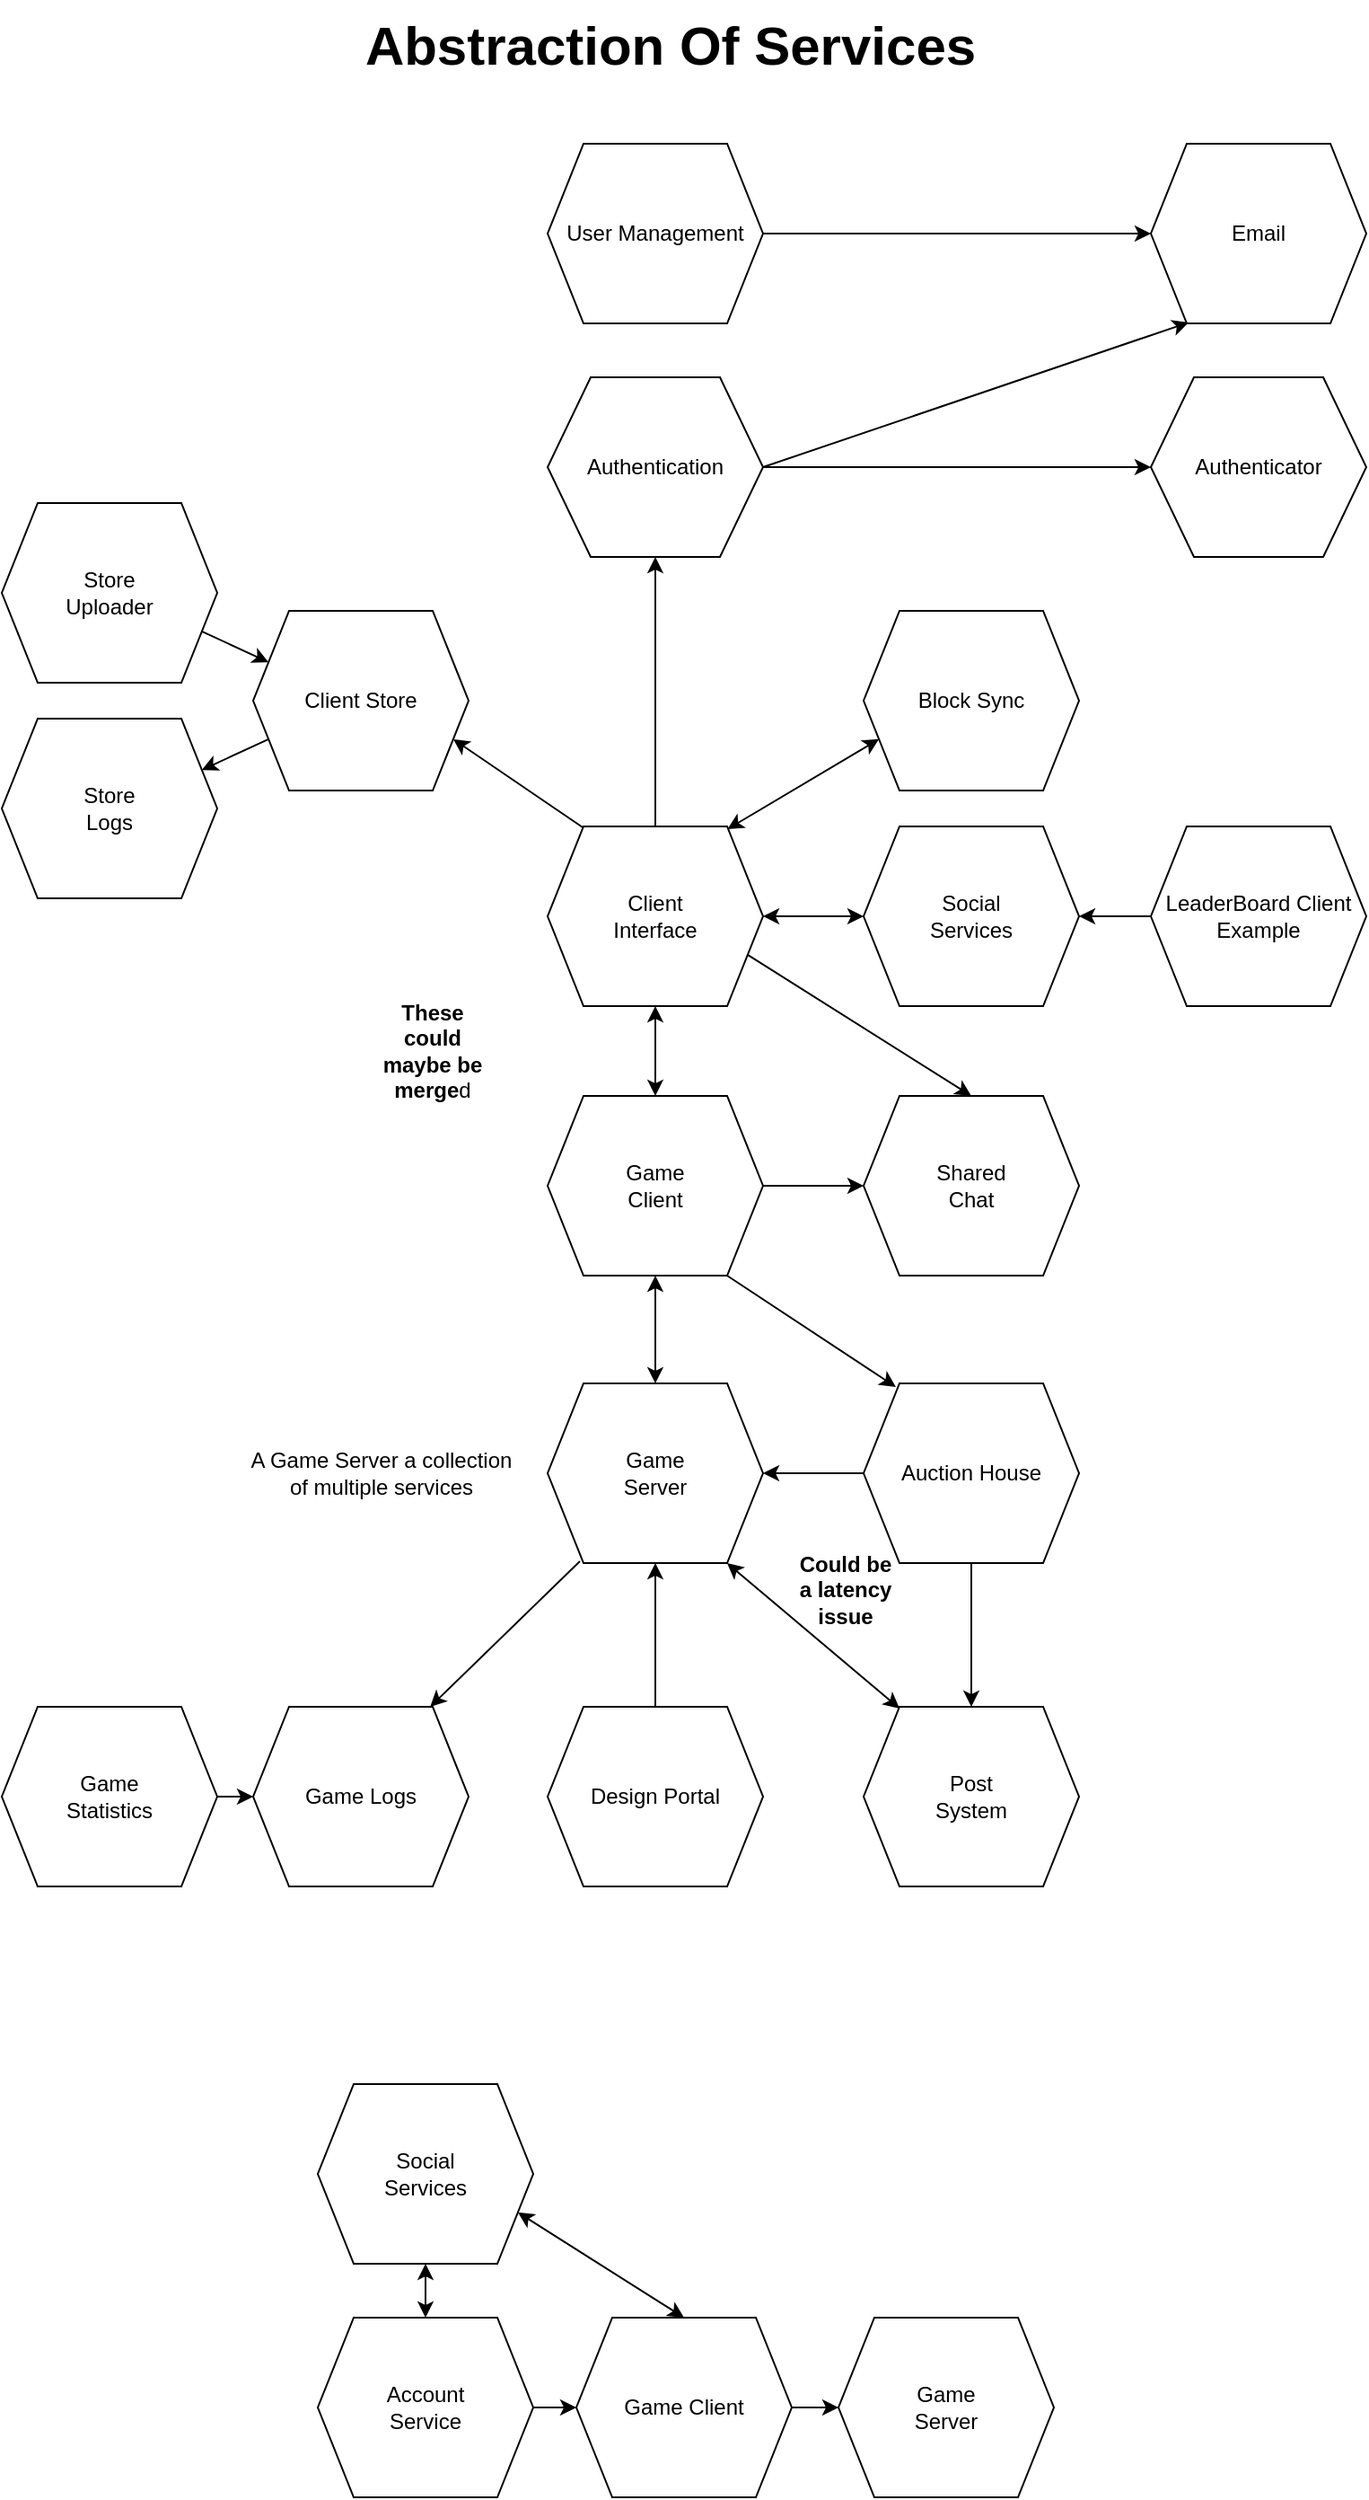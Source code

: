 <mxfile version="21.6.5" type="device">
  <diagram name="Page-1" id="ouslWT2YGiyZ6aAVi6Vt">
    <mxGraphModel dx="1434" dy="1844" grid="1" gridSize="10" guides="1" tooltips="1" connect="1" arrows="1" fold="1" page="1" pageScale="1" pageWidth="827" pageHeight="1169" math="0" shadow="0">
      <root>
        <mxCell id="0" />
        <mxCell id="1" parent="0" />
        <mxCell id="ovEI8VttrBKGOXBfAtOH-52" style="edgeStyle=orthogonalEdgeStyle;rounded=0;orthogonalLoop=1;jettySize=auto;html=1;exitX=1;exitY=0.5;exitDx=0;exitDy=0;entryX=0;entryY=0.5;entryDx=0;entryDy=0;" parent="1" source="vHYNXInpNzCDS2vVLXOG-13" target="ovEI8VttrBKGOXBfAtOH-43" edge="1">
          <mxGeometry relative="1" as="geometry" />
        </mxCell>
        <mxCell id="vHYNXInpNzCDS2vVLXOG-13" value="User Management" style="shape=hexagon;perimeter=hexagonPerimeter2;whiteSpace=wrap;html=1;fixedSize=1;" parent="1" vertex="1">
          <mxGeometry x="346" y="120" width="120" height="100" as="geometry" />
        </mxCell>
        <mxCell id="vHYNXInpNzCDS2vVLXOG-15" value="Design Portal" style="shape=hexagon;perimeter=hexagonPerimeter2;whiteSpace=wrap;html=1;fixedSize=1;" parent="1" vertex="1">
          <mxGeometry x="346" y="990" width="120" height="100" as="geometry" />
        </mxCell>
        <mxCell id="hUZUmu3hO7L59Wzbt8yE-85" value="" style="edgeStyle=orthogonalEdgeStyle;rounded=0;orthogonalLoop=1;jettySize=auto;html=1;" parent="1" source="vHYNXInpNzCDS2vVLXOG-24" target="hUZUmu3hO7L59Wzbt8yE-71" edge="1">
          <mxGeometry relative="1" as="geometry" />
        </mxCell>
        <mxCell id="ovEI8VttrBKGOXBfAtOH-35" style="rounded=0;orthogonalLoop=1;jettySize=auto;html=1;exitX=0;exitY=0.5;exitDx=0;exitDy=0;entryX=1;entryY=0.5;entryDx=0;entryDy=0;" parent="1" source="vHYNXInpNzCDS2vVLXOG-24" target="ovEI8VttrBKGOXBfAtOH-14" edge="1">
          <mxGeometry relative="1" as="geometry">
            <mxPoint x="472" y="860" as="targetPoint" />
          </mxGeometry>
        </mxCell>
        <mxCell id="vHYNXInpNzCDS2vVLXOG-24" value="Auction House" style="shape=hexagon;perimeter=hexagonPerimeter2;whiteSpace=wrap;html=1;fixedSize=1;" parent="1" vertex="1">
          <mxGeometry x="522" y="810" width="120" height="100" as="geometry" />
        </mxCell>
        <mxCell id="hUZUmu3hO7L59Wzbt8yE-1" value="Social &lt;br&gt;Services" style="shape=hexagon;perimeter=hexagonPerimeter2;whiteSpace=wrap;html=1;fixedSize=1;" parent="1" vertex="1">
          <mxGeometry x="522" y="500" width="120" height="100" as="geometry" />
        </mxCell>
        <mxCell id="hUZUmu3hO7L59Wzbt8yE-3" value="&lt;font style=&quot;font-size: 30px;&quot;&gt;&lt;b&gt;Abstraction Of Services&lt;/b&gt;&lt;/font&gt;" style="text;html=1;align=center;verticalAlign=middle;resizable=0;points=[];autosize=1;strokeColor=none;fillColor=none;" parent="1" vertex="1">
          <mxGeometry x="234" y="40" width="360" height="50" as="geometry" />
        </mxCell>
        <mxCell id="hUZUmu3hO7L59Wzbt8yE-27" style="rounded=0;orthogonalLoop=1;jettySize=auto;html=1;exitX=0.833;exitY=1;exitDx=0;exitDy=0;startArrow=classic;startFill=1;exitPerimeter=0;entryX=0.167;entryY=0.01;entryDx=0;entryDy=0;entryPerimeter=0;" parent="1" source="ovEI8VttrBKGOXBfAtOH-14" target="hUZUmu3hO7L59Wzbt8yE-71" edge="1">
          <mxGeometry relative="1" as="geometry">
            <mxPoint x="532" y="970" as="targetPoint" />
          </mxGeometry>
        </mxCell>
        <mxCell id="hUZUmu3hO7L59Wzbt8yE-52" style="rounded=0;orthogonalLoop=1;jettySize=auto;html=1;entryX=0.5;entryY=1;entryDx=0;entryDy=0;exitX=0.5;exitY=0;exitDx=0;exitDy=0;" parent="1" source="vHYNXInpNzCDS2vVLXOG-15" target="ovEI8VttrBKGOXBfAtOH-14" edge="1">
          <mxGeometry relative="1" as="geometry">
            <mxPoint x="382" y="960" as="sourcePoint" />
          </mxGeometry>
        </mxCell>
        <mxCell id="hUZUmu3hO7L59Wzbt8yE-73" style="rounded=0;orthogonalLoop=1;jettySize=auto;html=1;exitX=0.833;exitY=1;exitDx=0;exitDy=0;startArrow=none;startFill=0;exitPerimeter=0;entryX=0.15;entryY=0.02;entryDx=0;entryDy=0;entryPerimeter=0;" parent="1" source="hUZUmu3hO7L59Wzbt8yE-16" target="vHYNXInpNzCDS2vVLXOG-24" edge="1">
          <mxGeometry relative="1" as="geometry">
            <mxPoint x="542" y="850" as="targetPoint" />
          </mxGeometry>
        </mxCell>
        <mxCell id="ovEI8VttrBKGOXBfAtOH-15" style="rounded=0;orthogonalLoop=1;jettySize=auto;html=1;exitX=0.5;exitY=1;exitDx=0;exitDy=0;entryX=0.5;entryY=0;entryDx=0;entryDy=0;startArrow=classic;startFill=1;" parent="1" source="hUZUmu3hO7L59Wzbt8yE-16" target="ovEI8VttrBKGOXBfAtOH-14" edge="1">
          <mxGeometry relative="1" as="geometry" />
        </mxCell>
        <mxCell id="ovEI8VttrBKGOXBfAtOH-59" style="edgeStyle=orthogonalEdgeStyle;rounded=0;orthogonalLoop=1;jettySize=auto;html=1;exitX=1;exitY=0.5;exitDx=0;exitDy=0;entryX=0;entryY=0.5;entryDx=0;entryDy=0;" parent="1" source="hUZUmu3hO7L59Wzbt8yE-16" target="ovEI8VttrBKGOXBfAtOH-20" edge="1">
          <mxGeometry relative="1" as="geometry" />
        </mxCell>
        <mxCell id="hUZUmu3hO7L59Wzbt8yE-16" value="Game&lt;br&gt;Client" style="shape=hexagon;perimeter=hexagonPerimeter2;whiteSpace=wrap;html=1;fixedSize=1;" parent="1" vertex="1">
          <mxGeometry x="346" y="650" width="120" height="100" as="geometry" />
        </mxCell>
        <mxCell id="hUZUmu3hO7L59Wzbt8yE-51" style="rounded=0;orthogonalLoop=1;jettySize=auto;html=1;exitX=0;exitY=0.5;exitDx=0;exitDy=0;entryX=1;entryY=0.5;entryDx=0;entryDy=0;" parent="1" source="hUZUmu3hO7L59Wzbt8yE-21" target="hUZUmu3hO7L59Wzbt8yE-1" edge="1">
          <mxGeometry relative="1" as="geometry">
            <mxPoint x="652" y="600" as="targetPoint" />
          </mxGeometry>
        </mxCell>
        <mxCell id="hUZUmu3hO7L59Wzbt8yE-21" value="LeaderBoard Client&lt;br&gt;Example" style="shape=hexagon;perimeter=hexagonPerimeter2;whiteSpace=wrap;html=1;fixedSize=1;" parent="1" vertex="1">
          <mxGeometry x="682" y="500" width="120" height="100" as="geometry" />
        </mxCell>
        <mxCell id="hUZUmu3hO7L59Wzbt8yE-64" style="edgeStyle=orthogonalEdgeStyle;rounded=0;orthogonalLoop=1;jettySize=auto;html=1;exitX=0.5;exitY=1;exitDx=0;exitDy=0;startArrow=classic;startFill=1;" parent="1" source="hUZUmu3hO7L59Wzbt8yE-30" target="hUZUmu3hO7L59Wzbt8yE-16" edge="1">
          <mxGeometry relative="1" as="geometry" />
        </mxCell>
        <mxCell id="hUZUmu3hO7L59Wzbt8yE-84" style="rounded=0;orthogonalLoop=1;jettySize=auto;html=1;exitX=0.175;exitY=0.015;exitDx=0;exitDy=0;exitPerimeter=0;entryX=1;entryY=0.75;entryDx=0;entryDy=0;" parent="1" source="hUZUmu3hO7L59Wzbt8yE-30" target="hUZUmu3hO7L59Wzbt8yE-83" edge="1">
          <mxGeometry relative="1" as="geometry">
            <mxPoint x="312" y="460" as="targetPoint" />
          </mxGeometry>
        </mxCell>
        <mxCell id="hUZUmu3hO7L59Wzbt8yE-92" style="rounded=0;orthogonalLoop=1;jettySize=auto;html=1;exitX=0.835;exitY=0.015;exitDx=0;exitDy=0;entryX=0;entryY=0.75;entryDx=0;entryDy=0;startArrow=classic;startFill=1;exitPerimeter=0;" parent="1" source="hUZUmu3hO7L59Wzbt8yE-30" target="hUZUmu3hO7L59Wzbt8yE-91" edge="1">
          <mxGeometry relative="1" as="geometry" />
        </mxCell>
        <mxCell id="ovEI8VttrBKGOXBfAtOH-16" style="edgeStyle=orthogonalEdgeStyle;rounded=0;orthogonalLoop=1;jettySize=auto;html=1;exitX=1;exitY=0.5;exitDx=0;exitDy=0;entryX=0;entryY=0.5;entryDx=0;entryDy=0;startArrow=classic;startFill=1;" parent="1" source="hUZUmu3hO7L59Wzbt8yE-30" target="hUZUmu3hO7L59Wzbt8yE-1" edge="1">
          <mxGeometry relative="1" as="geometry" />
        </mxCell>
        <mxCell id="ovEI8VttrBKGOXBfAtOH-55" style="edgeStyle=orthogonalEdgeStyle;rounded=0;orthogonalLoop=1;jettySize=auto;html=1;exitX=0.5;exitY=0;exitDx=0;exitDy=0;entryX=0.5;entryY=1;entryDx=0;entryDy=0;" parent="1" source="hUZUmu3hO7L59Wzbt8yE-30" target="ovEI8VttrBKGOXBfAtOH-46" edge="1">
          <mxGeometry relative="1" as="geometry" />
        </mxCell>
        <mxCell id="ovEI8VttrBKGOXBfAtOH-61" style="rounded=0;orthogonalLoop=1;jettySize=auto;html=1;exitX=1;exitY=0.75;exitDx=0;exitDy=0;entryX=0.5;entryY=0;entryDx=0;entryDy=0;" parent="1" source="hUZUmu3hO7L59Wzbt8yE-30" target="ovEI8VttrBKGOXBfAtOH-20" edge="1">
          <mxGeometry relative="1" as="geometry" />
        </mxCell>
        <mxCell id="hUZUmu3hO7L59Wzbt8yE-30" value="Client&lt;br&gt;Interface" style="shape=hexagon;perimeter=hexagonPerimeter2;whiteSpace=wrap;html=1;fixedSize=1;" parent="1" vertex="1">
          <mxGeometry x="346" y="500" width="120" height="100" as="geometry" />
        </mxCell>
        <mxCell id="hUZUmu3hO7L59Wzbt8yE-71" value="Post &lt;br&gt;System" style="shape=hexagon;perimeter=hexagonPerimeter2;whiteSpace=wrap;html=1;fixedSize=1;" parent="1" vertex="1">
          <mxGeometry x="522" y="990" width="120" height="100" as="geometry" />
        </mxCell>
        <mxCell id="ovEI8VttrBKGOXBfAtOH-28" style="rounded=0;orthogonalLoop=1;jettySize=auto;html=1;exitX=0;exitY=0.75;exitDx=0;exitDy=0;entryX=1;entryY=0.25;entryDx=0;entryDy=0;" parent="1" source="hUZUmu3hO7L59Wzbt8yE-83" target="ovEI8VttrBKGOXBfAtOH-26" edge="1">
          <mxGeometry relative="1" as="geometry" />
        </mxCell>
        <mxCell id="hUZUmu3hO7L59Wzbt8yE-83" value="Client Store" style="shape=hexagon;perimeter=hexagonPerimeter2;whiteSpace=wrap;html=1;fixedSize=1;" parent="1" vertex="1">
          <mxGeometry x="182" y="380" width="120" height="100" as="geometry" />
        </mxCell>
        <mxCell id="hUZUmu3hO7L59Wzbt8yE-91" value="Block Sync" style="shape=hexagon;perimeter=hexagonPerimeter2;whiteSpace=wrap;html=1;fixedSize=1;" parent="1" vertex="1">
          <mxGeometry x="522" y="380" width="120" height="100" as="geometry" />
        </mxCell>
        <mxCell id="hUZUmu3hO7L59Wzbt8yE-95" style="rounded=0;orthogonalLoop=1;jettySize=auto;html=1;exitX=1;exitY=0.75;exitDx=0;exitDy=0;entryX=0;entryY=0.25;entryDx=0;entryDy=0;" parent="1" source="hUZUmu3hO7L59Wzbt8yE-93" target="hUZUmu3hO7L59Wzbt8yE-83" edge="1">
          <mxGeometry relative="1" as="geometry" />
        </mxCell>
        <mxCell id="hUZUmu3hO7L59Wzbt8yE-93" value="Store &lt;br&gt;Uploader" style="shape=hexagon;perimeter=hexagonPerimeter2;whiteSpace=wrap;html=1;fixedSize=1;" parent="1" vertex="1">
          <mxGeometry x="42" y="320" width="120" height="100" as="geometry" />
        </mxCell>
        <mxCell id="ovEI8VttrBKGOXBfAtOH-25" style="rounded=0;orthogonalLoop=1;jettySize=auto;html=1;exitX=0.15;exitY=0.99;exitDx=0;exitDy=0;entryX=0.822;entryY=0;entryDx=0;entryDy=0;entryPerimeter=0;exitPerimeter=0;" parent="1" source="ovEI8VttrBKGOXBfAtOH-14" target="ovEI8VttrBKGOXBfAtOH-2" edge="1">
          <mxGeometry relative="1" as="geometry">
            <mxPoint x="342" y="780" as="sourcePoint" />
            <mxPoint x="282" y="870" as="targetPoint" />
          </mxGeometry>
        </mxCell>
        <mxCell id="ovEI8VttrBKGOXBfAtOH-2" value="Game&amp;nbsp;Logs" style="shape=hexagon;perimeter=hexagonPerimeter2;whiteSpace=wrap;html=1;fixedSize=1;" parent="1" vertex="1">
          <mxGeometry x="182" y="990" width="120" height="100" as="geometry" />
        </mxCell>
        <mxCell id="ovEI8VttrBKGOXBfAtOH-9" style="edgeStyle=orthogonalEdgeStyle;rounded=0;orthogonalLoop=1;jettySize=auto;html=1;exitX=1;exitY=0.5;exitDx=0;exitDy=0;entryX=0;entryY=0.5;entryDx=0;entryDy=0;" parent="1" source="ovEI8VttrBKGOXBfAtOH-6" target="ovEI8VttrBKGOXBfAtOH-7" edge="1">
          <mxGeometry relative="1" as="geometry" />
        </mxCell>
        <mxCell id="ovEI8VttrBKGOXBfAtOH-6" value="Account&lt;br&gt;Service" style="shape=hexagon;perimeter=hexagonPerimeter2;whiteSpace=wrap;html=1;fixedSize=1;" parent="1" vertex="1">
          <mxGeometry x="218" y="1330" width="120" height="100" as="geometry" />
        </mxCell>
        <mxCell id="ovEI8VttrBKGOXBfAtOH-10" style="edgeStyle=orthogonalEdgeStyle;rounded=0;orthogonalLoop=1;jettySize=auto;html=1;exitX=1;exitY=0.5;exitDx=0;exitDy=0;entryX=0;entryY=0.5;entryDx=0;entryDy=0;" parent="1" source="ovEI8VttrBKGOXBfAtOH-7" target="ovEI8VttrBKGOXBfAtOH-8" edge="1">
          <mxGeometry relative="1" as="geometry" />
        </mxCell>
        <mxCell id="ovEI8VttrBKGOXBfAtOH-7" value="Game Client" style="shape=hexagon;perimeter=hexagonPerimeter2;whiteSpace=wrap;html=1;fixedSize=1;" parent="1" vertex="1">
          <mxGeometry x="362" y="1330" width="120" height="100" as="geometry" />
        </mxCell>
        <mxCell id="ovEI8VttrBKGOXBfAtOH-8" value="Game&lt;br&gt;Server" style="shape=hexagon;perimeter=hexagonPerimeter2;whiteSpace=wrap;html=1;fixedSize=1;" parent="1" vertex="1">
          <mxGeometry x="508" y="1330" width="120" height="100" as="geometry" />
        </mxCell>
        <mxCell id="ovEI8VttrBKGOXBfAtOH-12" style="edgeStyle=orthogonalEdgeStyle;rounded=0;orthogonalLoop=1;jettySize=auto;html=1;exitX=0.5;exitY=1;exitDx=0;exitDy=0;entryX=0.5;entryY=0;entryDx=0;entryDy=0;startArrow=classic;startFill=1;" parent="1" source="ovEI8VttrBKGOXBfAtOH-11" target="ovEI8VttrBKGOXBfAtOH-6" edge="1">
          <mxGeometry relative="1" as="geometry" />
        </mxCell>
        <mxCell id="ovEI8VttrBKGOXBfAtOH-13" style="rounded=0;orthogonalLoop=1;jettySize=auto;html=1;exitX=1;exitY=0.75;exitDx=0;exitDy=0;entryX=0.5;entryY=0;entryDx=0;entryDy=0;startArrow=classic;startFill=1;" parent="1" source="ovEI8VttrBKGOXBfAtOH-11" target="ovEI8VttrBKGOXBfAtOH-7" edge="1">
          <mxGeometry relative="1" as="geometry" />
        </mxCell>
        <mxCell id="ovEI8VttrBKGOXBfAtOH-11" value="Social&lt;br&gt;Services" style="shape=hexagon;perimeter=hexagonPerimeter2;whiteSpace=wrap;html=1;fixedSize=1;" parent="1" vertex="1">
          <mxGeometry x="218" y="1200" width="120" height="100" as="geometry" />
        </mxCell>
        <mxCell id="ovEI8VttrBKGOXBfAtOH-14" value="Game&lt;br&gt;Server" style="shape=hexagon;perimeter=hexagonPerimeter2;whiteSpace=wrap;html=1;fixedSize=1;" parent="1" vertex="1">
          <mxGeometry x="346" y="810" width="120" height="100" as="geometry" />
        </mxCell>
        <mxCell id="ovEI8VttrBKGOXBfAtOH-19" style="edgeStyle=orthogonalEdgeStyle;rounded=0;orthogonalLoop=1;jettySize=auto;html=1;exitX=1;exitY=0.5;exitDx=0;exitDy=0;entryX=0;entryY=0.5;entryDx=0;entryDy=0;" parent="1" source="ovEI8VttrBKGOXBfAtOH-17" target="ovEI8VttrBKGOXBfAtOH-2" edge="1">
          <mxGeometry relative="1" as="geometry" />
        </mxCell>
        <mxCell id="ovEI8VttrBKGOXBfAtOH-17" value="Game&lt;br&gt;Statistics" style="shape=hexagon;perimeter=hexagonPerimeter2;whiteSpace=wrap;html=1;fixedSize=1;" parent="1" vertex="1">
          <mxGeometry x="42" y="990" width="120" height="100" as="geometry" />
        </mxCell>
        <mxCell id="ovEI8VttrBKGOXBfAtOH-20" value="Shared&lt;br&gt;Chat" style="shape=hexagon;perimeter=hexagonPerimeter2;whiteSpace=wrap;html=1;fixedSize=1;" parent="1" vertex="1">
          <mxGeometry x="522" y="650" width="120" height="100" as="geometry" />
        </mxCell>
        <mxCell id="ovEI8VttrBKGOXBfAtOH-26" value="Store&lt;br&gt;Logs" style="shape=hexagon;perimeter=hexagonPerimeter2;whiteSpace=wrap;html=1;fixedSize=1;" parent="1" vertex="1">
          <mxGeometry x="42" y="440" width="120" height="100" as="geometry" />
        </mxCell>
        <mxCell id="ovEI8VttrBKGOXBfAtOH-40" value="&lt;b&gt;Could be a latency issue&lt;/b&gt;" style="text;html=1;strokeColor=none;fillColor=none;align=center;verticalAlign=middle;whiteSpace=wrap;rounded=0;" parent="1" vertex="1">
          <mxGeometry x="482" y="910" width="60" height="30" as="geometry" />
        </mxCell>
        <mxCell id="ovEI8VttrBKGOXBfAtOH-41" value="&lt;b&gt;These could maybe be merge&lt;/b&gt;d" style="text;html=1;strokeColor=none;fillColor=none;align=center;verticalAlign=middle;whiteSpace=wrap;rounded=0;" parent="1" vertex="1">
          <mxGeometry x="252" y="610" width="60" height="30" as="geometry" />
        </mxCell>
        <mxCell id="ovEI8VttrBKGOXBfAtOH-43" value="Email" style="shape=hexagon;perimeter=hexagonPerimeter2;whiteSpace=wrap;html=1;fixedSize=1;" parent="1" vertex="1">
          <mxGeometry x="682" y="120" width="120" height="100" as="geometry" />
        </mxCell>
        <mxCell id="ovEI8VttrBKGOXBfAtOH-51" style="rounded=0;orthogonalLoop=1;jettySize=auto;html=1;exitX=1;exitY=0.5;exitDx=0;exitDy=0;entryX=0.175;entryY=0.995;entryDx=0;entryDy=0;entryPerimeter=0;" parent="1" source="ovEI8VttrBKGOXBfAtOH-46" target="ovEI8VttrBKGOXBfAtOH-43" edge="1">
          <mxGeometry relative="1" as="geometry">
            <mxPoint x="700" y="230" as="targetPoint" />
          </mxGeometry>
        </mxCell>
        <mxCell id="ovEI8VttrBKGOXBfAtOH-54" style="edgeStyle=orthogonalEdgeStyle;rounded=0;orthogonalLoop=1;jettySize=auto;html=1;exitX=1;exitY=0.5;exitDx=0;exitDy=0;entryX=0;entryY=0.5;entryDx=0;entryDy=0;" parent="1" source="ovEI8VttrBKGOXBfAtOH-46" target="ovEI8VttrBKGOXBfAtOH-53" edge="1">
          <mxGeometry relative="1" as="geometry" />
        </mxCell>
        <mxCell id="ovEI8VttrBKGOXBfAtOH-46" value="Authentication" style="shape=hexagon;perimeter=hexagonPerimeter2;whiteSpace=wrap;html=1;fixedSize=1;size=24;" parent="1" vertex="1">
          <mxGeometry x="346" y="250" width="120" height="100" as="geometry" />
        </mxCell>
        <mxCell id="ovEI8VttrBKGOXBfAtOH-53" value="Authenticator" style="shape=hexagon;perimeter=hexagonPerimeter2;whiteSpace=wrap;html=1;fixedSize=1;size=24;" parent="1" vertex="1">
          <mxGeometry x="682" y="250" width="120" height="100" as="geometry" />
        </mxCell>
        <mxCell id="ovEI8VttrBKGOXBfAtOH-56" value="A Game Server a collection &lt;br&gt;of&amp;nbsp;multiple services" style="text;html=1;align=center;verticalAlign=middle;resizable=0;points=[];autosize=1;strokeColor=none;fillColor=none;" parent="1" vertex="1">
          <mxGeometry x="168" y="840" width="170" height="40" as="geometry" />
        </mxCell>
      </root>
    </mxGraphModel>
  </diagram>
</mxfile>
